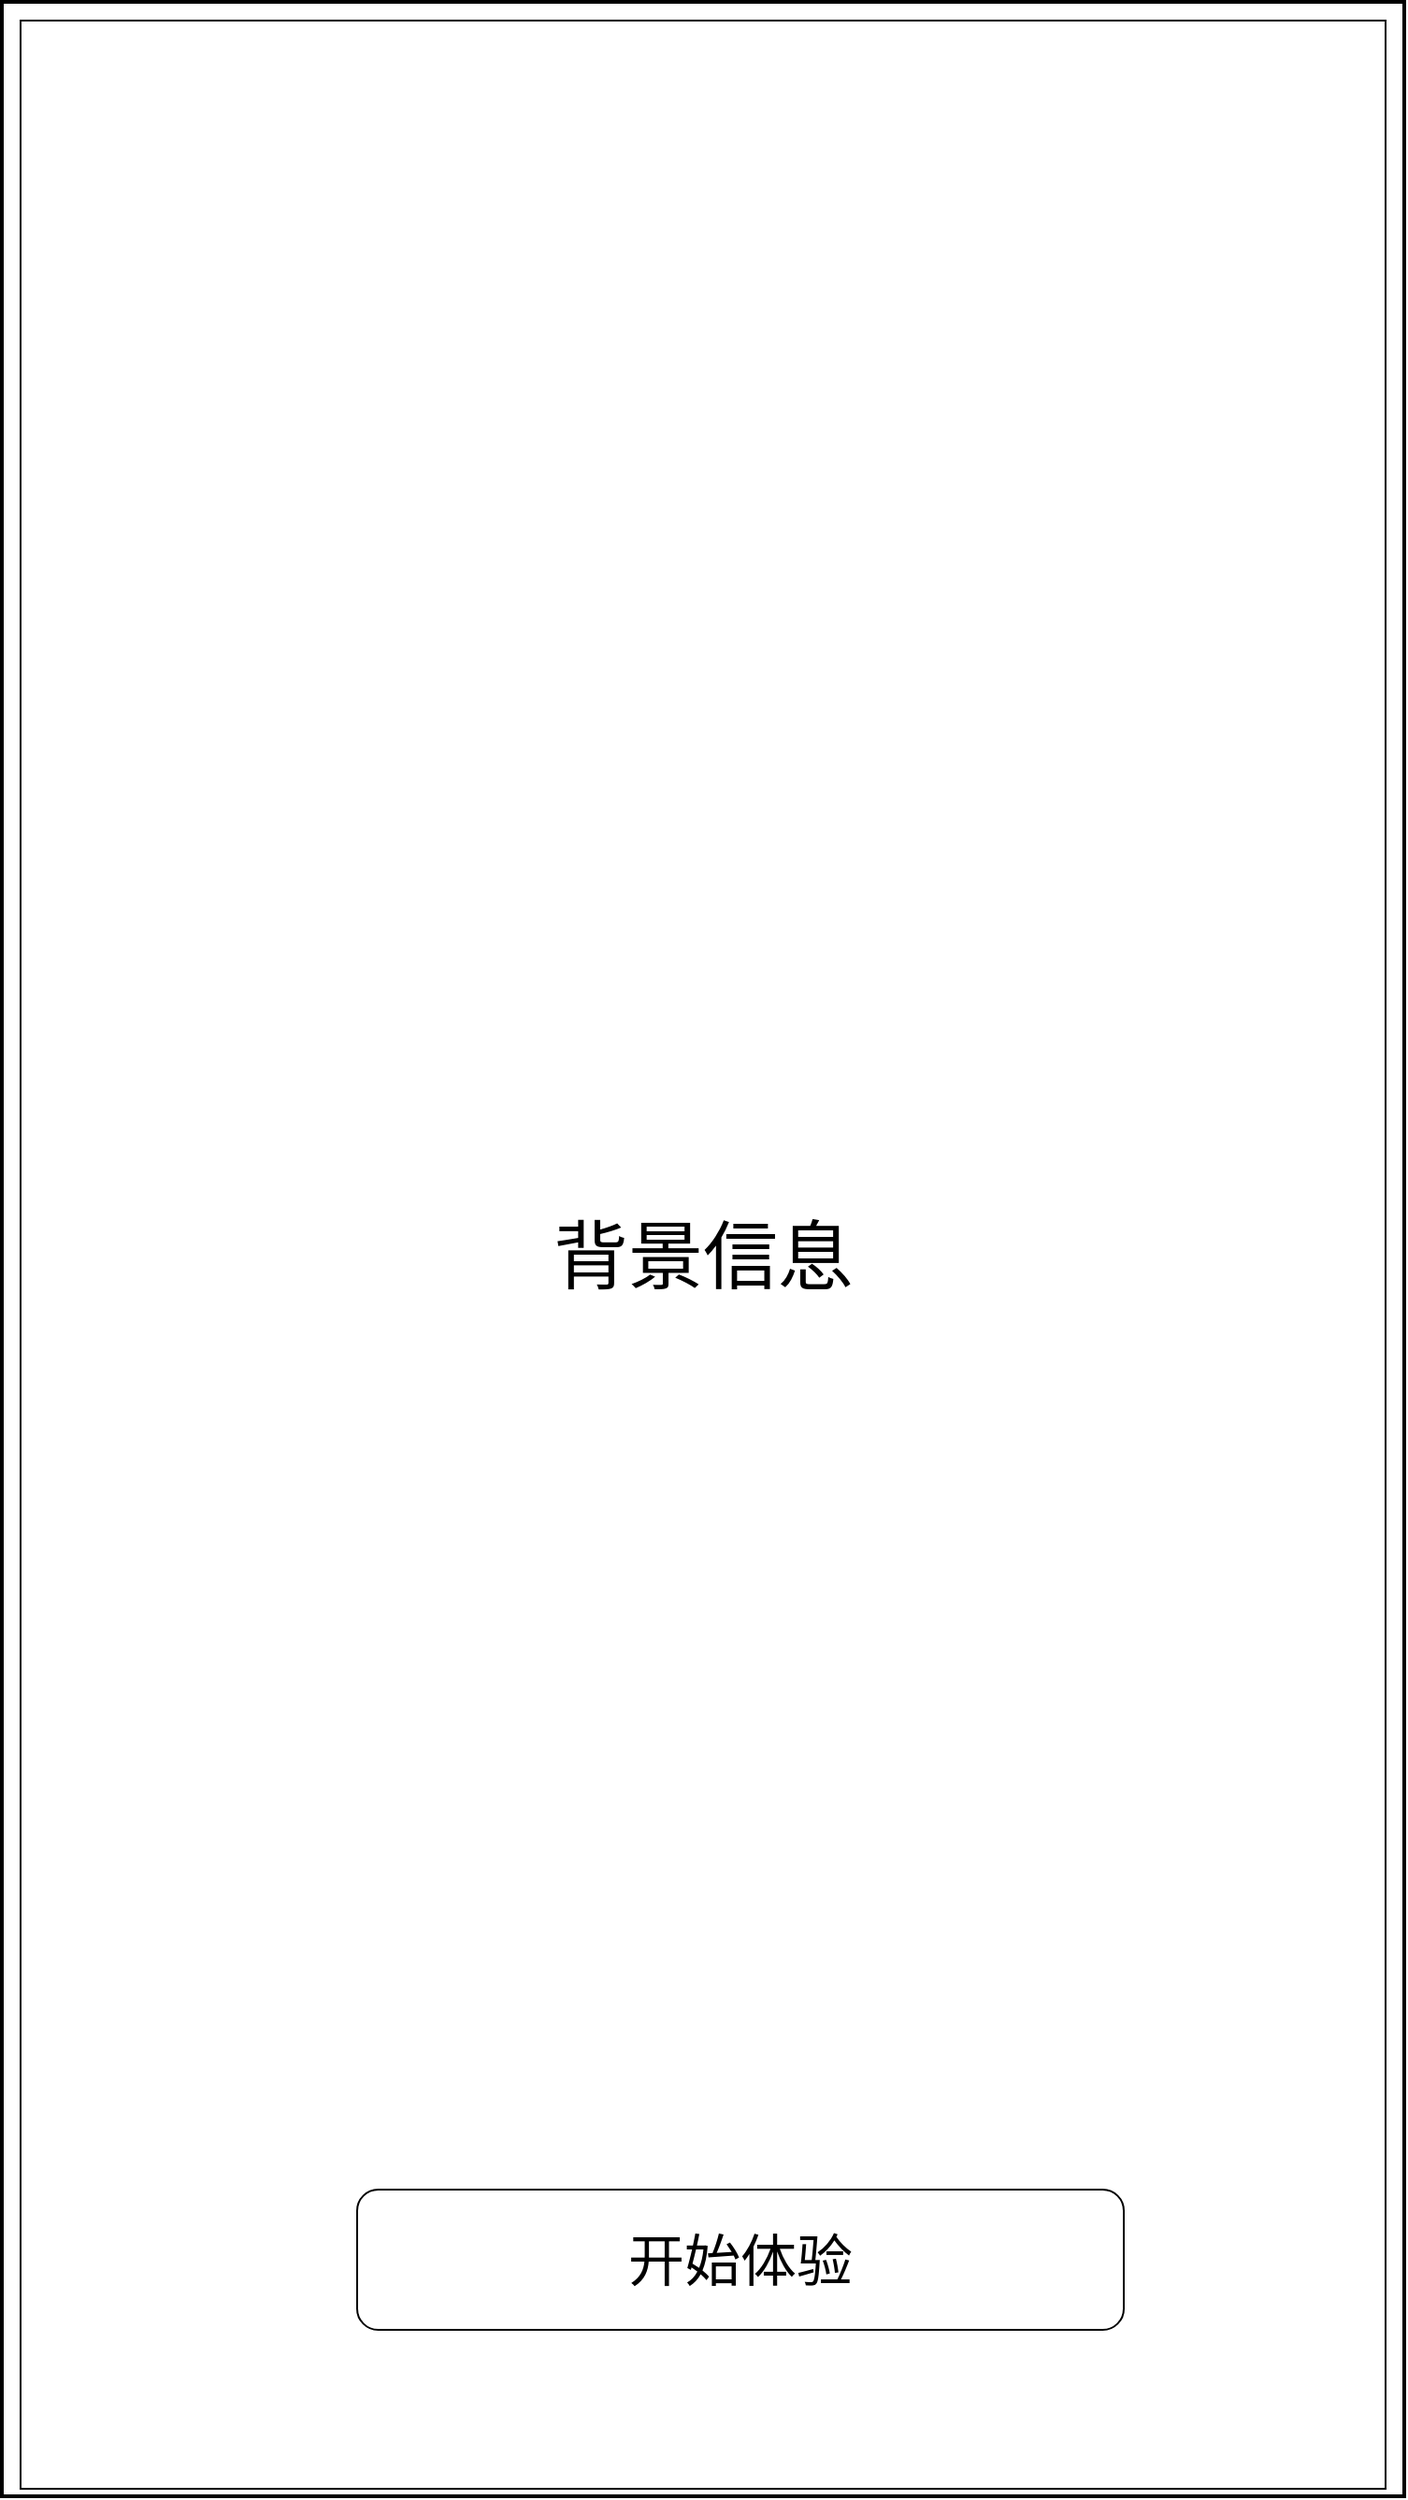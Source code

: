 <mxfile version="14.6.13" type="device"><diagram id="TPVIXEm4yMrkZAxUpR6G" name="第 1 页"><mxGraphModel dx="1084" dy="821" grid="1" gridSize="10" guides="1" tooltips="1" connect="1" arrows="1" fold="1" page="1" pageScale="1" pageWidth="1654" pageHeight="1169" math="0" shadow="0"><root><mxCell id="0"/><mxCell id="1" parent="0"/><mxCell id="JLValDvGYrg1Nm0MOYHS-1" value="" style="rounded=1;whiteSpace=wrap;html=1;fontSize=20;arcSize=0;strokeWidth=2;" parent="1" vertex="1"><mxGeometry x="510" y="90" width="750" height="1334" as="geometry"/></mxCell><mxCell id="JLValDvGYrg1Nm0MOYHS-2" value="&lt;font style=&quot;font-size: 40px&quot;&gt;背景信息&lt;/font&gt;" style="rounded=1;whiteSpace=wrap;html=1;arcSize=0;" parent="1" vertex="1"><mxGeometry x="520" y="100" width="730" height="1320" as="geometry"/></mxCell><mxCell id="JLValDvGYrg1Nm0MOYHS-3" value="&lt;font style=&quot;font-size: 30px&quot;&gt;开始体验&lt;/font&gt;" style="rounded=1;whiteSpace=wrap;html=1;" parent="1" vertex="1"><mxGeometry x="700" y="1260" width="410" height="75" as="geometry"/></mxCell></root></mxGraphModel></diagram></mxfile>
